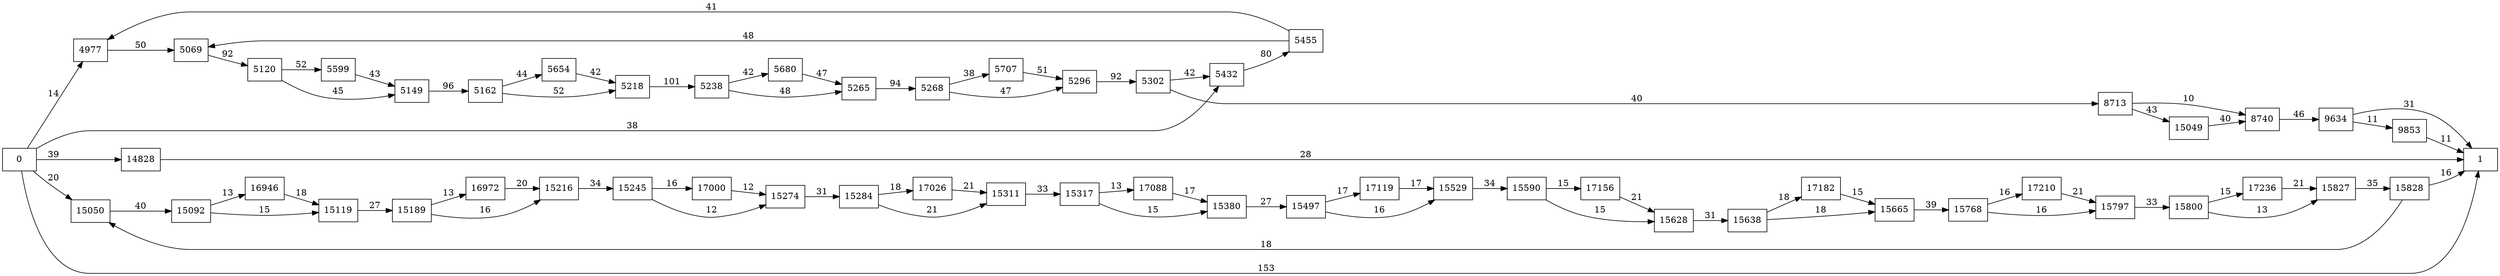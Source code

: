 digraph {
	graph [rankdir=LR]
	node [shape=rectangle]
	4977 -> 5069 [label=50]
	5069 -> 5120 [label=92]
	5120 -> 5149 [label=45]
	5120 -> 5599 [label=52]
	5149 -> 5162 [label=96]
	5162 -> 5218 [label=52]
	5162 -> 5654 [label=44]
	5218 -> 5238 [label=101]
	5238 -> 5265 [label=48]
	5238 -> 5680 [label=42]
	5265 -> 5268 [label=94]
	5268 -> 5296 [label=47]
	5268 -> 5707 [label=38]
	5296 -> 5302 [label=92]
	5302 -> 5432 [label=42]
	5302 -> 8713 [label=40]
	5432 -> 5455 [label=80]
	5455 -> 5069 [label=48]
	5455 -> 4977 [label=41]
	5599 -> 5149 [label=43]
	5654 -> 5218 [label=42]
	5680 -> 5265 [label=47]
	5707 -> 5296 [label=51]
	8713 -> 8740 [label=10]
	8713 -> 15049 [label=43]
	8740 -> 9634 [label=46]
	9634 -> 1 [label=31]
	9634 -> 9853 [label=11]
	9853 -> 1 [label=11]
	14828 -> 1 [label=28]
	15049 -> 8740 [label=40]
	15050 -> 15092 [label=40]
	15092 -> 15119 [label=15]
	15092 -> 16946 [label=13]
	15119 -> 15189 [label=27]
	15189 -> 15216 [label=16]
	15189 -> 16972 [label=13]
	15216 -> 15245 [label=34]
	15245 -> 15274 [label=12]
	15245 -> 17000 [label=16]
	15274 -> 15284 [label=31]
	15284 -> 15311 [label=21]
	15284 -> 17026 [label=18]
	15311 -> 15317 [label=33]
	15317 -> 15380 [label=15]
	15317 -> 17088 [label=13]
	15380 -> 15497 [label=27]
	15497 -> 15529 [label=16]
	15497 -> 17119 [label=17]
	15529 -> 15590 [label=34]
	15590 -> 15628 [label=15]
	15590 -> 17156 [label=15]
	15628 -> 15638 [label=31]
	15638 -> 15665 [label=18]
	15638 -> 17182 [label=18]
	15665 -> 15768 [label=39]
	15768 -> 15797 [label=16]
	15768 -> 17210 [label=16]
	15797 -> 15800 [label=33]
	15800 -> 15827 [label=13]
	15800 -> 17236 [label=15]
	15827 -> 15828 [label=35]
	15828 -> 15050 [label=18]
	15828 -> 1 [label=16]
	16946 -> 15119 [label=18]
	16972 -> 15216 [label=20]
	17000 -> 15274 [label=12]
	17026 -> 15311 [label=21]
	17088 -> 15380 [label=17]
	17119 -> 15529 [label=17]
	17156 -> 15628 [label=21]
	17182 -> 15665 [label=15]
	17210 -> 15797 [label=21]
	17236 -> 15827 [label=21]
	0 -> 4977 [label=14]
	0 -> 15050 [label=20]
	0 -> 1 [label=153]
	0 -> 14828 [label=39]
	0 -> 5432 [label=38]
}
